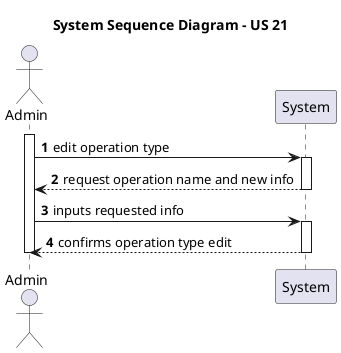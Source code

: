 @startuml US21_SSD

title System Sequence Diagram - US 21

autonumber

actor "Admin" as adm
participant "System" as app

activate adm

	adm -> app : edit operation type
	activate app
		app --> adm : request operation name and new info
	deactivate app

	adm -> app : inputs requested info
	activate app
		app --> adm : confirms operation type edit
	deactivate app

deactivate adm


@enduml